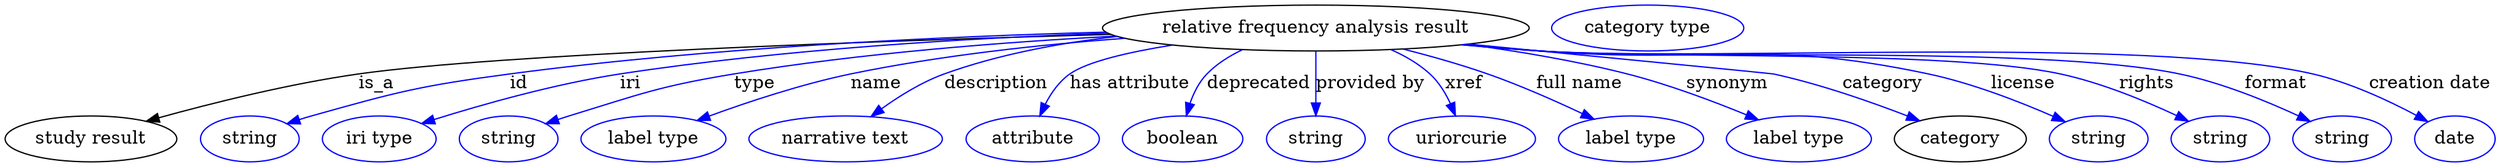 digraph {
	graph [bb="0,0,1940.1,123"];
	node [label="\N"];
	"relative frequency analysis result"	[height=0.5,
		label="relative frequency analysis result",
		pos="1020.9,105",
		width=4.6218];
	"study result"	[height=0.5,
		pos="66.944,18",
		width=1.8596];
	"relative frequency analysis result" -> "study result"	[label=is_a,
		lp="288.94,61.5",
		pos="e,109.91,31.849 860.66,100.03 675.93,94.824 383.81,84.497 274.94,69 221.33,61.368 161.31,46.21 119.58,34.574"];
	id	[color=blue,
		height=0.5,
		label=string,
		pos="189.94,18",
		width=1.0652];
	"relative frequency analysis result" -> id	[color=blue,
		label=id,
		lp="399.94,61.5",
		pos="e,218.94,29.954 856.99,101.77 729.89,98.37 549.62,89.917 392.94,69 323.13,59.679 305.73,55.131 237.94,36 234.84,35.124 231.64,34.151 \
228.45,33.129",
		style=solid];
	iri	[color=blue,
		height=0.5,
		label="iri type",
		pos="290.94,18",
		width=1.2277];
	"relative frequency analysis result" -> iri	[color=blue,
		label=iri,
		lp="486.94,61.5",
		pos="e,324.11,30.135 858.56,101.01 750.46,97.182 605.57,88.523 478.94,69 428.23,61.181 371.5,45.033 333.75,33.196",
		style=solid];
	type	[color=blue,
		height=0.5,
		label=string,
		pos="391.94,18",
		width=1.0652];
	"relative frequency analysis result" -> type	[color=blue,
		label=type,
		lp="583.94,61.5",
		pos="e,420.88,29.962 865.26,98.64 777.49,93.954 666.1,85.221 567.94,69 509.56,59.351 495.5,53.418 438.94,36 436.18,35.15 433.35,34.234 \
430.5,33.283",
		style=solid];
	name	[color=blue,
		height=0.5,
		label="label type",
		pos="504.94,18",
		width=1.5707];
	"relative frequency analysis result" -> name	[color=blue,
		label=name,
		lp="678.94,61.5",
		pos="e,538.92,32.4 871.9,96.911 806.12,91.907 728.18,83.407 658.94,69 620.83,61.068 578.87,47.082 548.4,35.916",
		style=solid];
	description	[color=blue,
		height=0.5,
		label="narrative text",
		pos="654.94,18",
		width=2.0943];
	"relative frequency analysis result" -> description	[color=blue,
		label=description,
		lp="771.44,61.5",
		pos="e,674.52,35.569 865.46,98.519 821.02,93.427 773.21,84.476 730.94,69 713.63,62.659 696.3,51.7 682.57,41.656",
		style=solid];
	"has attribute"	[color=blue,
		height=0.5,
		label=attribute,
		pos="799.94,18",
		width=1.4443];
	"relative frequency analysis result" -> "has attribute"	[color=blue,
		label="has attribute",
		lp="875.94,61.5",
		pos="e,805.53,36 909.13,91.663 874.97,86.178 842.77,78.719 828.94,69 820.62,63.151 814.35,54.097 809.8,45.293",
		style=solid];
	deprecated	[color=blue,
		height=0.5,
		label=boolean,
		pos="916.94,18",
		width=1.2999];
	"relative frequency analysis result" -> deprecated	[color=blue,
		label=deprecated,
		lp="976.44,61.5",
		pos="e,919.86,36.167 963.43,87.891 953.34,83.073 943.62,76.893 935.94,69 929.78,62.659 925.57,54.114 922.71,45.882",
		style=solid];
	"provided by"	[color=blue,
		height=0.5,
		label=string,
		pos="1019.9,18",
		width=1.0652];
	"relative frequency analysis result" -> "provided by"	[color=blue,
		label="provided by",
		lp="1063.4,61.5",
		pos="e,1020.1,36.175 1020.7,86.799 1020.6,75.163 1020.4,59.548 1020.3,46.237",
		style=solid];
	xref	[color=blue,
		height=0.5,
		label=uriorcurie,
		pos="1133.9,18",
		width=1.5887];
	"relative frequency analysis result" -> xref	[color=blue,
		label=xref,
		lp="1135.4,61.5",
		pos="e,1129.2,36.258 1079.7,88.158 1090.6,83.293 1101.3,77.027 1109.9,69 1116.7,62.686 1121.8,54.045 1125.5,45.723",
		style=solid];
	"full name"	[color=blue,
		height=0.5,
		label="label type",
		pos="1265.9,18",
		width=1.5707];
	"relative frequency analysis result" -> "full name"	[color=blue,
		label="full name",
		lp="1225.4,61.5",
		pos="e,1237,33.488 1088.6,88.472 1109.7,83.012 1133,76.376 1153.9,69 1179.1,60.128 1206.5,47.945 1227.9,37.827",
		style=solid];
	synonym	[color=blue,
		height=0.5,
		label="label type",
		pos="1396.9,18",
		width=1.5707];
	"relative frequency analysis result" -> synonym	[color=blue,
		label=synonym,
		lp="1340.9,61.5",
		pos="e,1365.3,32.985 1138,92.199 1178,86.814 1222.7,79.282 1262.9,69 1294.8,60.844 1329.6,47.728 1355.8,36.975",
		style=solid];
	category	[height=0.5,
		pos="1522.9,18",
		width=1.4263];
	"relative frequency analysis result" -> category	[color=blue,
		label=category,
		lp="1462.4,61.5",
		pos="e,1491.4,32.202 1139.8,92.394 1242.7,82.331 1375.5,69.322 1376.9,69 1413.3,61.103 1453.1,47.07 1482,35.876",
		style=solid];
	license	[color=blue,
		height=0.5,
		label=string,
		pos="1630.9,18",
		width=1.0652];
	"relative frequency analysis result" -> license	[color=blue,
		label=license,
		lp="1571.9,61.5",
		pos="e,1605.1,31.356 1137.1,92.099 1156.8,90.266 1176.9,88.49 1195.9,87 1330,76.498 1366.4,96.972 1497.9,69 1532.3,61.687 1569.6,47.023 \
1596,35.458",
		style=solid];
	rights	[color=blue,
		height=0.5,
		label=string,
		pos="1725.9,18",
		width=1.0652];
	"relative frequency analysis result" -> rights	[color=blue,
		label=rights,
		lp="1668.4,61.5",
		pos="e,1700.9,31.948 1136.2,91.939 1156.1,90.103 1176.6,88.368 1195.9,87 1285.8,80.643 1512.9,87.997 1600.9,69 1632.8,62.125 1667.1,47.899 \
1691.6,36.372",
		style=solid];
	format	[color=blue,
		height=0.5,
		label=string,
		pos="1820.9,18",
		width=1.0652];
	"relative frequency analysis result" -> format	[color=blue,
		label=format,
		lp="1769.4,61.5",
		pos="e,1795.9,31.783 1135.2,91.889 1155.4,90.036 1176.3,88.308 1195.9,87 1306.4,79.643 1585.5,91.607 1693.9,69 1726.6,62.18 1761.9,47.706 \
1786.9,36.078",
		style=solid];
	"creation date"	[color=blue,
		height=0.5,
		label=date,
		pos="1908.9,18",
		width=0.86659];
	"relative frequency analysis result" -> "creation date"	[color=blue,
		label="creation date",
		lp="1889.4,61.5",
		pos="e,1887.7,31.616 1134.8,91.829 1155.1,89.971 1176.1,88.256 1195.9,87 1329.5,78.525 1667.5,99.063 1797.9,69 1826.6,62.383 1857,48.151 \
1878.7,36.556",
		style=solid];
	"named thing_category"	[color=blue,
		height=0.5,
		label="category type",
		pos="1279.9,105",
		width=2.0762];
}
